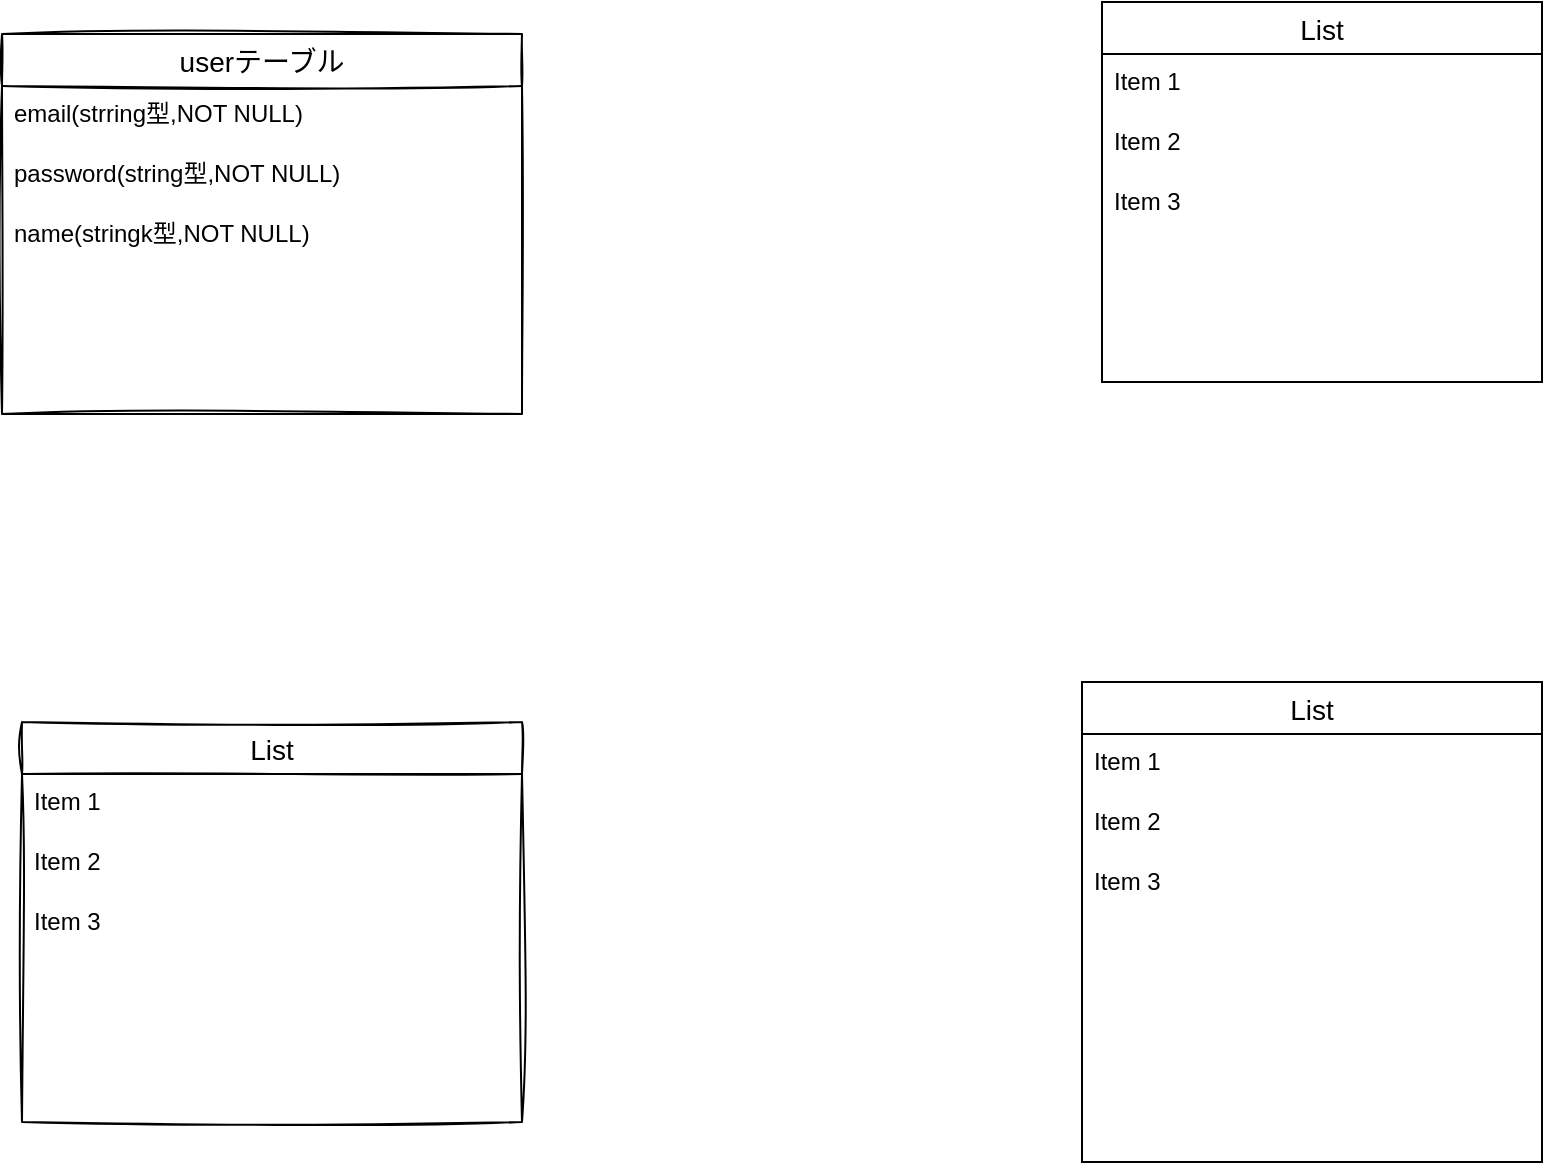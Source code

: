 <mxfile>
    <diagram id="m21VNch-wr7LKslH6Mwh" name="ページ1">
        <mxGraphModel dx="846" dy="916" grid="1" gridSize="10" guides="1" tooltips="1" connect="1" arrows="1" fold="1" page="1" pageScale="1" pageWidth="827" pageHeight="1169" math="0" shadow="0">
            <root>
                <mxCell id="0"/>
                <mxCell id="1" parent="0"/>
                <mxCell id="363" value="List" style="swimlane;fontStyle=0;childLayout=stackLayout;horizontal=1;startSize=26;horizontalStack=0;resizeParent=1;resizeParentMax=0;resizeLast=0;collapsible=1;marginBottom=0;align=center;fontSize=14;" parent="1" vertex="1">
                    <mxGeometry x="610" y="160" width="220" height="190" as="geometry"/>
                </mxCell>
                <mxCell id="364" value="Item 1" style="text;strokeColor=none;fillColor=none;spacingLeft=4;spacingRight=4;overflow=hidden;rotatable=0;points=[[0,0.5],[1,0.5]];portConstraint=eastwest;fontSize=12;" parent="363" vertex="1">
                    <mxGeometry y="26" width="220" height="30" as="geometry"/>
                </mxCell>
                <mxCell id="365" value="Item 2" style="text;strokeColor=none;fillColor=none;spacingLeft=4;spacingRight=4;overflow=hidden;rotatable=0;points=[[0,0.5],[1,0.5]];portConstraint=eastwest;fontSize=12;" parent="363" vertex="1">
                    <mxGeometry y="56" width="220" height="30" as="geometry"/>
                </mxCell>
                <mxCell id="366" value="Item 3" style="text;strokeColor=none;fillColor=none;spacingLeft=4;spacingRight=4;overflow=hidden;rotatable=0;points=[[0,0.5],[1,0.5]];portConstraint=eastwest;fontSize=12;" parent="363" vertex="1">
                    <mxGeometry y="86" width="220" height="104" as="geometry"/>
                </mxCell>
                <mxCell id="379" style="edgeStyle=orthogonalEdgeStyle;rounded=0;orthogonalLoop=1;jettySize=auto;html=1;strokeColor=#f0f0f0;" parent="1" edge="1">
                    <mxGeometry relative="1" as="geometry">
                        <mxPoint x="680" y="500" as="targetPoint"/>
                        <mxPoint x="680" y="520" as="sourcePoint"/>
                    </mxGeometry>
                </mxCell>
                <mxCell id="385" value="List" style="swimlane;fontStyle=0;childLayout=stackLayout;horizontal=1;startSize=26;horizontalStack=0;resizeParent=1;resizeParentMax=0;resizeLast=0;collapsible=1;marginBottom=0;align=center;fontSize=14;" parent="1" vertex="1">
                    <mxGeometry x="600" y="500" width="230" height="240" as="geometry"/>
                </mxCell>
                <mxCell id="386" value="Item 1" style="text;strokeColor=none;fillColor=none;spacingLeft=4;spacingRight=4;overflow=hidden;rotatable=0;points=[[0,0.5],[1,0.5]];portConstraint=eastwest;fontSize=12;" parent="385" vertex="1">
                    <mxGeometry y="26" width="230" height="30" as="geometry"/>
                </mxCell>
                <mxCell id="387" value="Item 2" style="text;strokeColor=none;fillColor=none;spacingLeft=4;spacingRight=4;overflow=hidden;rotatable=0;points=[[0,0.5],[1,0.5]];portConstraint=eastwest;fontSize=12;" parent="385" vertex="1">
                    <mxGeometry y="56" width="230" height="30" as="geometry"/>
                </mxCell>
                <mxCell id="388" value="Item 3" style="text;strokeColor=none;fillColor=none;spacingLeft=4;spacingRight=4;overflow=hidden;rotatable=0;points=[[0,0.5],[1,0.5]];portConstraint=eastwest;fontSize=12;" parent="385" vertex="1">
                    <mxGeometry y="86" width="230" height="154" as="geometry"/>
                </mxCell>
                <mxCell id="393" value="userテーブル" style="swimlane;fontStyle=0;childLayout=stackLayout;horizontal=1;startSize=26;horizontalStack=0;resizeParent=1;resizeParentMax=0;resizeLast=0;collapsible=1;marginBottom=0;align=center;fontSize=14;sketch=1;" vertex="1" parent="1">
                    <mxGeometry x="60" y="176" width="260" height="190" as="geometry"/>
                </mxCell>
                <mxCell id="394" value="email(strring型,NOT NULL)&#10;&#10;&#10;" style="text;strokeColor=none;fillColor=none;spacingLeft=4;spacingRight=4;overflow=hidden;rotatable=0;points=[[0,0.5],[1,0.5]];portConstraint=eastwest;fontSize=12;" vertex="1" parent="393">
                    <mxGeometry y="26" width="260" height="30" as="geometry"/>
                </mxCell>
                <mxCell id="395" value="password(string型,NOT NULL)&#10;" style="text;strokeColor=none;fillColor=none;spacingLeft=4;spacingRight=4;overflow=hidden;rotatable=0;points=[[0,0.5],[1,0.5]];portConstraint=eastwest;fontSize=12;" vertex="1" parent="393">
                    <mxGeometry y="56" width="260" height="30" as="geometry"/>
                </mxCell>
                <mxCell id="396" value="name(stringk型,NOT NULL)&#10;" style="text;strokeColor=none;fillColor=none;spacingLeft=4;spacingRight=4;overflow=hidden;rotatable=0;points=[[0,0.5],[1,0.5]];portConstraint=eastwest;fontSize=12;" vertex="1" parent="393">
                    <mxGeometry y="86" width="260" height="104" as="geometry"/>
                </mxCell>
                <mxCell id="397" value="List" style="swimlane;fontStyle=0;childLayout=stackLayout;horizontal=1;startSize=26;horizontalStack=0;resizeParent=1;resizeParentMax=0;resizeLast=0;collapsible=1;marginBottom=0;align=center;fontSize=14;sketch=1;" vertex="1" parent="1">
                    <mxGeometry x="70" y="520" width="250" height="200" as="geometry"/>
                </mxCell>
                <mxCell id="398" value="Item 1" style="text;strokeColor=none;fillColor=none;spacingLeft=4;spacingRight=4;overflow=hidden;rotatable=0;points=[[0,0.5],[1,0.5]];portConstraint=eastwest;fontSize=12;" vertex="1" parent="397">
                    <mxGeometry y="26" width="250" height="30" as="geometry"/>
                </mxCell>
                <mxCell id="399" value="Item 2" style="text;strokeColor=none;fillColor=none;spacingLeft=4;spacingRight=4;overflow=hidden;rotatable=0;points=[[0,0.5],[1,0.5]];portConstraint=eastwest;fontSize=12;" vertex="1" parent="397">
                    <mxGeometry y="56" width="250" height="30" as="geometry"/>
                </mxCell>
                <mxCell id="400" value="Item 3" style="text;strokeColor=none;fillColor=none;spacingLeft=4;spacingRight=4;overflow=hidden;rotatable=0;points=[[0,0.5],[1,0.5]];portConstraint=eastwest;fontSize=12;" vertex="1" parent="397">
                    <mxGeometry y="86" width="250" height="114" as="geometry"/>
                </mxCell>
            </root>
        </mxGraphModel>
    </diagram>
</mxfile>